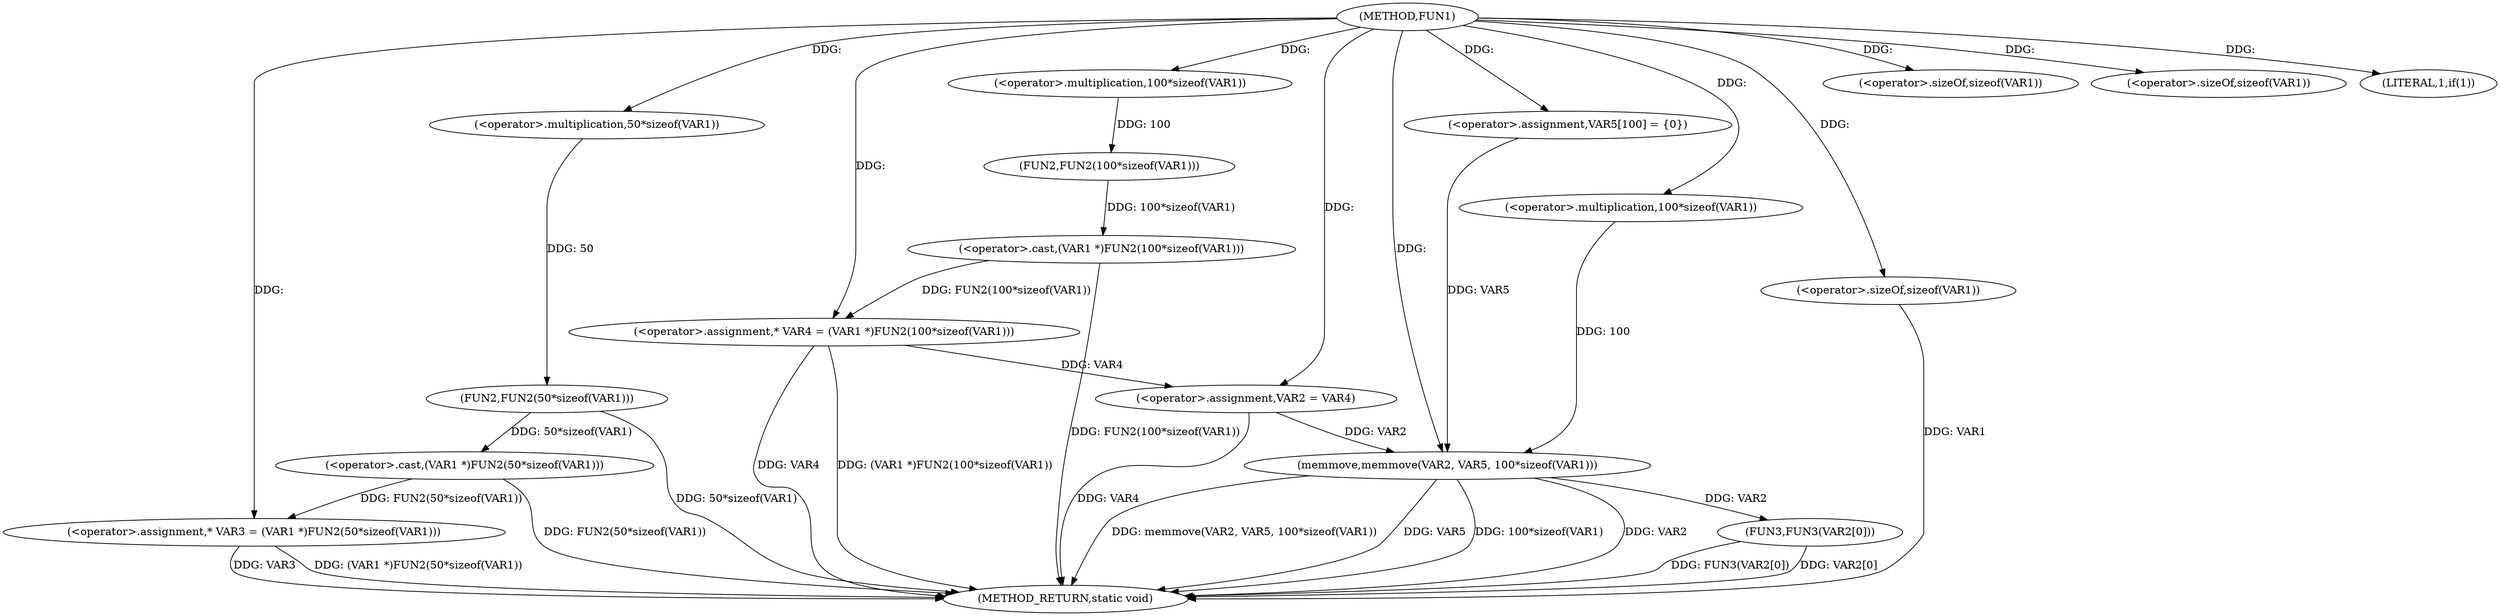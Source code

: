 digraph FUN1 {  
"1000100" [label = "(METHOD,FUN1)" ]
"1000144" [label = "(METHOD_RETURN,static void)" ]
"1000104" [label = "(<operator>.assignment,* VAR3 = (VAR1 *)FUN2(50*sizeof(VAR1)))" ]
"1000106" [label = "(<operator>.cast,(VAR1 *)FUN2(50*sizeof(VAR1)))" ]
"1000108" [label = "(FUN2,FUN2(50*sizeof(VAR1)))" ]
"1000109" [label = "(<operator>.multiplication,50*sizeof(VAR1))" ]
"1000111" [label = "(<operator>.sizeOf,sizeof(VAR1))" ]
"1000114" [label = "(<operator>.assignment,* VAR4 = (VAR1 *)FUN2(100*sizeof(VAR1)))" ]
"1000116" [label = "(<operator>.cast,(VAR1 *)FUN2(100*sizeof(VAR1)))" ]
"1000118" [label = "(FUN2,FUN2(100*sizeof(VAR1)))" ]
"1000119" [label = "(<operator>.multiplication,100*sizeof(VAR1))" ]
"1000121" [label = "(<operator>.sizeOf,sizeof(VAR1))" ]
"1000124" [label = "(LITERAL,1,if(1))" ]
"1000126" [label = "(<operator>.assignment,VAR2 = VAR4)" ]
"1000131" [label = "(<operator>.assignment,VAR5[100] = {0})" ]
"1000133" [label = "(memmove,memmove(VAR2, VAR5, 100*sizeof(VAR1)))" ]
"1000136" [label = "(<operator>.multiplication,100*sizeof(VAR1))" ]
"1000138" [label = "(<operator>.sizeOf,sizeof(VAR1))" ]
"1000140" [label = "(FUN3,FUN3(VAR2[0]))" ]
  "1000106" -> "1000144"  [ label = "DDG: FUN2(50*sizeof(VAR1))"] 
  "1000104" -> "1000144"  [ label = "DDG: VAR3"] 
  "1000140" -> "1000144"  [ label = "DDG: FUN3(VAR2[0])"] 
  "1000133" -> "1000144"  [ label = "DDG: VAR2"] 
  "1000114" -> "1000144"  [ label = "DDG: VAR4"] 
  "1000116" -> "1000144"  [ label = "DDG: FUN2(100*sizeof(VAR1))"] 
  "1000133" -> "1000144"  [ label = "DDG: memmove(VAR2, VAR5, 100*sizeof(VAR1))"] 
  "1000133" -> "1000144"  [ label = "DDG: VAR5"] 
  "1000133" -> "1000144"  [ label = "DDG: 100*sizeof(VAR1)"] 
  "1000114" -> "1000144"  [ label = "DDG: (VAR1 *)FUN2(100*sizeof(VAR1))"] 
  "1000140" -> "1000144"  [ label = "DDG: VAR2[0]"] 
  "1000138" -> "1000144"  [ label = "DDG: VAR1"] 
  "1000126" -> "1000144"  [ label = "DDG: VAR4"] 
  "1000104" -> "1000144"  [ label = "DDG: (VAR1 *)FUN2(50*sizeof(VAR1))"] 
  "1000108" -> "1000144"  [ label = "DDG: 50*sizeof(VAR1)"] 
  "1000106" -> "1000104"  [ label = "DDG: FUN2(50*sizeof(VAR1))"] 
  "1000100" -> "1000104"  [ label = "DDG: "] 
  "1000108" -> "1000106"  [ label = "DDG: 50*sizeof(VAR1)"] 
  "1000109" -> "1000108"  [ label = "DDG: 50"] 
  "1000100" -> "1000109"  [ label = "DDG: "] 
  "1000100" -> "1000111"  [ label = "DDG: "] 
  "1000116" -> "1000114"  [ label = "DDG: FUN2(100*sizeof(VAR1))"] 
  "1000100" -> "1000114"  [ label = "DDG: "] 
  "1000118" -> "1000116"  [ label = "DDG: 100*sizeof(VAR1)"] 
  "1000119" -> "1000118"  [ label = "DDG: 100"] 
  "1000100" -> "1000119"  [ label = "DDG: "] 
  "1000100" -> "1000121"  [ label = "DDG: "] 
  "1000100" -> "1000124"  [ label = "DDG: "] 
  "1000114" -> "1000126"  [ label = "DDG: VAR4"] 
  "1000100" -> "1000126"  [ label = "DDG: "] 
  "1000100" -> "1000131"  [ label = "DDG: "] 
  "1000126" -> "1000133"  [ label = "DDG: VAR2"] 
  "1000100" -> "1000133"  [ label = "DDG: "] 
  "1000131" -> "1000133"  [ label = "DDG: VAR5"] 
  "1000136" -> "1000133"  [ label = "DDG: 100"] 
  "1000100" -> "1000136"  [ label = "DDG: "] 
  "1000100" -> "1000138"  [ label = "DDG: "] 
  "1000133" -> "1000140"  [ label = "DDG: VAR2"] 
}
